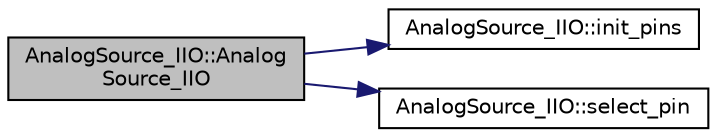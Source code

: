 digraph "AnalogSource_IIO::AnalogSource_IIO"
{
 // INTERACTIVE_SVG=YES
  edge [fontname="Helvetica",fontsize="10",labelfontname="Helvetica",labelfontsize="10"];
  node [fontname="Helvetica",fontsize="10",shape=record];
  rankdir="LR";
  Node1 [label="AnalogSource_IIO::Analog\lSource_IIO",height=0.2,width=0.4,color="black", fillcolor="grey75", style="filled", fontcolor="black"];
  Node1 -> Node2 [color="midnightblue",fontsize="10",style="solid",fontname="Helvetica"];
  Node2 [label="AnalogSource_IIO::init_pins",height=0.2,width=0.4,color="black", fillcolor="white", style="filled",URL="$classAnalogSource__IIO.html#abc622db1573a285d7185aef4830df972"];
  Node1 -> Node3 [color="midnightblue",fontsize="10",style="solid",fontname="Helvetica"];
  Node3 [label="AnalogSource_IIO::select_pin",height=0.2,width=0.4,color="black", fillcolor="white", style="filled",URL="$classAnalogSource__IIO.html#a8611790a6d5f871272ccc479c3e98288"];
}
